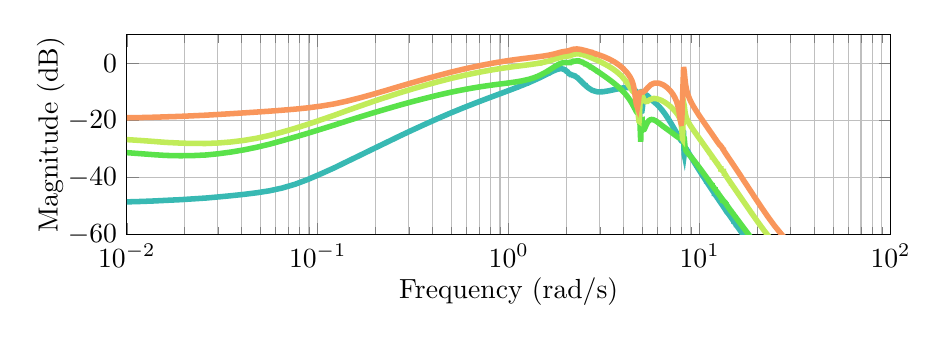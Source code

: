 % This file was created by matlab2tikz.
%
%The latest updates can be retrieved from
%  http://www.mathworks.com/matlabcentral/fileexchange/22022-matlab2tikz-matlab2tikz
%where you can also make suggestions and rate matlab2tikz.
%
%\definecolor{mycolor1}{rgb}{0.078,0.504,0.838}%blau
\definecolor{mycolor1}{rgb}{0.977,0.589,0.357}%
\definecolor{mycolor37}{rgb}{0.221,0.724,0.703}%
\definecolor{mycolor53}{rgb}{0.352,0.886,0.291}%
\definecolor{mycolor69}{rgb}{0.757,0.925,0.348}%
\definecolor{mycolor89}{rgb}{0.977,0.589,0.357}%
%
\begin{tikzpicture}

\begin{axis}[%
width=0.8\linewidth,
height=1.0in,
scale only axis,
xmode=log,
xmin=0.01,
xmax=100,
xmajorgrids,
xminorgrids,
ymajorgrids,
xminorticks=true,
xlabel={Frequency (rad/s)},
xlabel style = {yshift=1mm},
ymin=-60,
ymax=10,
ylabel={Magnitude (dB)},
ylabel style = {yshift=-2mm},
axis background/.style={fill=white}
]
\addplot [color=mycolor37,line width=2pt, solid]
  table[row sep=crcr]{%
0.01	-48.507\\
0.012	-48.352\\
0.014	-48.178\\
0.016	-47.979\\
0.019	-47.747\\
0.022	-47.475\\
0.026	-47.157\\
0.03	-46.789\\
0.035	-46.367\\
0.041	-45.882\\
0.048	-45.315\\
0.056	-44.614\\
0.065	-43.672\\
0.076	-42.347\\
0.089	-40.635\\
0.104	-38.679\\
0.122	-36.596\\
0.142	-34.443\\
0.166	-32.251\\
0.194	-30.043\\
0.227	-27.837\\
0.265	-25.649\\
0.31	-23.499\\
0.363	-21.403\\
0.424	-19.378\\
0.495	-17.433\\
0.579	-15.571\\
0.677	-13.787\\
0.791	-12.065\\
0.925	-10.376\\
1.036	-9.144\\
1.042	-9.081\\
1.098	-8.494\\
1.099	-8.488\\
1.099	-8.488\\
1.1	-8.48\\
1.1	-8.476\\
1.179	-7.679\\
1.182	-7.656\\
1.239	-7.091\\
1.24	-7.085\\
1.24	-7.085\\
1.241	-7.078\\
1.241	-7.074\\
1.317	-6.346\\
1.373	-5.808\\
1.373	-5.803\\
1.373	-5.803\\
1.374	-5.795\\
1.375	-5.792\\
1.446	-5.115\\
1.497	-4.627\\
1.497	-4.622\\
1.497	-4.622\\
1.498	-4.615\\
1.499	-4.612\\
1.565	-3.987\\
1.61	-3.567\\
1.611	-3.563\\
1.612	-3.557\\
1.612	-3.553\\
1.674	-3.009\\
1.713	-2.688\\
1.713	-2.686\\
1.714	-2.68\\
1.715	-2.677\\
1.772	-2.273\\
1.805	-2.091\\
1.805	-2.089\\
1.806	-2.086\\
1.806	-2.084\\
1.86	-1.909\\
1.886	-1.896\\
1.887	-1.896\\
1.887	-1.896\\
1.888	-1.897\\
1.938	-2.056\\
1.958	-2.202\\
1.958	-2.203\\
1.959	-2.208\\
1.959	-2.211\\
2.006	-2.732\\
2.021	-2.932\\
2.021	-2.933\\
2.022	-2.941\\
2.022	-2.947\\
2.076	-3.646\\
2.076	-3.646\\
2.076	-3.652\\
2.077	-3.656\\
2.132	-4.033\\
2.132	-4.033\\
2.132	-4.035\\
2.133	-4.037\\
2.2	-4.326\\
2.2	-4.326\\
2.2	-4.326\\
2.2	-4.328\\
2.201	-4.33\\
2.204	-4.348\\
2.284	-5.0\\
2.284	-5.0\\
2.284	-5.002\\
2.284	-5.004\\
2.284	-5.008\\
2.296	-5.132\\
2.387	-6.178\\
2.387	-6.178\\
2.387	-6.182\\
2.387	-6.182\\
2.387	-6.187\\
2.41	-6.463\\
2.463	-7.1\\
2.514	-7.675\\
2.514	-7.675\\
2.515	-7.678\\
2.515	-7.68\\
2.515	-7.682\\
2.596	-8.49\\
2.737	-9.474\\
2.906	-9.982\\
3.114	-9.962\\
3.311	-9.679\\
3.311	-9.679\\
3.311	-9.679\\
3.311	-9.679\\
3.312	-9.678\\
3.342	-9.626\\
3.352	-9.608\\
3.374	-9.569\\
3.504	-9.336\\
3.504	-9.335\\
3.604	-9.159\\
3.614	-9.143\\
3.628	-9.117\\
3.636	-9.105\\
3.751	-8.917\\
3.753	-8.912\\
3.837	-8.788\\
3.845	-8.777\\
3.867	-8.747\\
3.912	-8.69\\
3.969	-8.625\\
3.973	-8.62\\
4.041	-8.558\\
4.048	-8.552\\
4.07	-8.536\\
4.106	-8.515\\
4.134	-8.503\\
4.159	-8.497\\
4.165	-8.496\\
4.217	-8.499\\
4.223	-8.501\\
4.246	-8.51\\
4.323	-8.578\\
4.331	-8.59\\
4.368	-8.651\\
4.374	-8.661\\
4.397	-8.711\\
4.464	-8.903\\
4.474	-8.939\\
4.498	-9.029\\
4.502	-9.047\\
4.527	-9.154\\
4.585	-9.45\\
4.596	-9.515\\
4.607	-9.579\\
4.611	-9.602\\
4.637	-9.755\\
4.687	-10.056\\
4.7	-10.127\\
4.703	-10.145\\
4.73	-10.273\\
4.773	-10.397\\
4.778	-10.401\\
4.78	-10.403\\
4.843	-10.241\\
4.845	-10.228\\
4.898	-10.063\\
4.9	-10.077\\
4.943	-12.339\\
4.945	-12.568\\
4.981	-16.801\\
4.982	-16.798\\
5.019	-15.284\\
5.02	-15.191\\
5.066	-12.441\\
5.067	-12.413\\
5.123	-11.284\\
5.124	-11.28\\
5.193	-10.986\\
5.193	-10.986\\
5.234	-11.028\\
5.279	-11.16\\
5.279	-11.163\\
5.339	-11.423\\
5.384	-11.649\\
5.385	-11.657\\
5.386	-11.661\\
5.469	-12.103\\
5.514	-12.34\\
5.517	-12.353\\
5.533	-12.436\\
5.63	-12.902\\
5.676	-13.109\\
5.68	-13.126\\
5.689	-13.166\\
5.715	-13.28\\
5.83	-13.775\\
5.878	-13.983\\
5.884	-14.007\\
5.914	-14.141\\
5.943	-14.272\\
6.083	-14.929\\
6.133	-15.181\\
6.14	-15.219\\
6.197	-15.512\\
6.23	-15.688\\
6.245	-15.765\\
6.389	-16.573\\
6.402	-16.645\\
6.404	-16.661\\
6.406	-16.669\\
6.425	-16.785\\
6.493	-17.187\\
6.574	-17.68\\
6.726	-18.645\\
6.742	-18.75\\
6.743	-18.759\\
6.759	-18.859\\
6.815	-19.23\\
6.858	-19.516\\
7.017	-20.58\\
7.034	-20.694\\
7.035	-20.703\\
7.047	-20.785\\
7.094	-21.1\\
7.103	-21.163\\
7.267	-22.282\\
7.284	-22.4\\
7.286	-22.41\\
7.295	-22.475\\
7.311	-22.584\\
7.48	-23.731\\
7.488	-23.784\\
7.638	-24.786\\
7.763	-25.615\\
7.869	-26.29\\
7.957	-26.812\\
8.03	-27.148\\
8.091	-27.164\\
8.153	-26.173\\
8.16	-25.914\\
8.162	-25.848\\
8.167	-25.629\\
8.168	-25.597\\
8.216	-23.429\\
8.236	-24.124\\
8.237	-24.277\\
8.279	-30.447\\
8.298	-31.9\\
8.3	-31.934\\
8.342	-30.815\\
8.362	-30.231\\
8.363	-30.194\\
8.366	-30.147\\
8.419	-29.695\\
8.439	-29.702\\
8.441	-29.705\\
8.448	-29.72\\
8.513	-29.98\\
8.533	-30.085\\
8.535	-30.094\\
8.549	-30.168\\
8.629	-30.619\\
8.649	-30.738\\
8.651	-30.748\\
8.672	-30.871\\
8.77	-31.434\\
8.791	-31.553\\
8.793	-31.563\\
8.824	-31.737\\
8.837	-31.811\\
8.945	-32.412\\
8.967	-32.529\\
8.969	-32.538\\
9.011	-32.77\\
9.049	-32.976\\
9.162	-33.573\\
9.184	-33.688\\
9.186	-33.698\\
9.243	-33.997\\
9.259	-34.079\\
9.312	-34.354\\
9.431	-34.953\\
9.453	-35.066\\
9.455	-35.075\\
9.531	-35.453\\
9.571	-35.647\\
9.64	-35.985\\
9.767	-36.592\\
9.79	-36.702\\
9.792	-36.712\\
9.892	-37.18\\
9.962	-37.503\\
10.052	-37.916\\
10.19	-38.536\\
10.214	-38.645\\
10.216	-38.654\\
10.347	-39.229\\
10.456	-39.701\\
10.573	-40.2\\
10.727	-40.843\\
10.752	-40.949\\
10.755	-40.958\\
10.793	-41.119\\
10.877	-41.461\\
10.877	-41.462\\
10.877	-41.462\\
10.877	-41.462\\
10.878	-41.463\\
10.878	-41.464\\
10.879	-41.468\\
11.373	-43.422\\
11.446	-43.698\\
11.446	-43.699\\
11.446	-43.699\\
11.446	-43.699\\
11.446	-43.699\\
11.446	-43.7\\
11.447	-43.703\\
11.879	-45.306\\
11.94	-45.529\\
11.94	-45.53\\
11.94	-45.53\\
11.941	-45.53\\
11.941	-45.531\\
11.941	-45.533\\
12.315	-46.855\\
12.367	-47.034\\
12.367	-47.034\\
12.367	-47.035\\
12.367	-47.035\\
12.367	-47.035\\
12.368	-47.037\\
12.69	-48.132\\
12.732	-48.276\\
12.732	-48.276\\
12.733	-48.276\\
12.733	-48.277\\
12.733	-48.278\\
13.009	-49.19\\
13.044	-49.303\\
13.044	-49.303\\
13.044	-49.304\\
13.044	-49.304\\
13.044	-49.304\\
13.044	-49.305\\
13.281	-50.07\\
13.308	-50.159\\
13.308	-50.159\\
13.308	-50.159\\
13.308	-50.159\\
13.309	-50.16\\
13.309	-50.16\\
13.51	-50.812\\
13.532	-50.882\\
13.532	-50.882\\
13.532	-50.882\\
13.532	-50.882\\
13.532	-50.883\\
13.532	-50.883\\
13.704	-51.466\\
13.72	-51.522\\
13.72	-51.522\\
13.72	-51.523\\
13.72	-51.523\\
13.72	-51.523\\
13.72	-51.524\\
13.878	-52.045\\
13.878	-52.045\\
13.878	-52.045\\
13.878	-52.045\\
13.878	-52.045\\
13.879	-52.046\\
14.038	-52.398\\
14.038	-52.398\\
14.038	-52.398\\
14.038	-52.398\\
14.038	-52.398\\
14.039	-52.399\\
14.233	-52.929\\
14.234	-52.93\\
14.234	-52.93\\
14.234	-52.93\\
14.234	-52.93\\
14.234	-52.931\\
14.472	-53.614\\
14.472	-53.614\\
14.472	-53.614\\
14.473	-53.615\\
14.473	-53.615\\
14.473	-53.616\\
14.479	-53.634\\
14.765	-54.444\\
14.766	-54.445\\
14.766	-54.445\\
14.766	-54.446\\
14.766	-54.446\\
14.766	-54.447\\
14.781	-54.489\\
15.127	-55.443\\
15.127	-55.444\\
15.127	-55.444\\
15.127	-55.445\\
15.127	-55.445\\
15.128	-55.446\\
15.128	-55.446\\
15.154	-55.517\\
15.573	-56.643\\
15.574	-56.644\\
15.574	-56.644\\
15.574	-56.645\\
15.575	-56.646\\
15.575	-56.647\\
15.575	-56.647\\
15.614	-56.751\\
16.129	-58.084\\
16.13	-58.086\\
16.13	-58.086\\
16.131	-58.087\\
16.131	-58.088\\
16.131	-58.089\\
16.131	-58.089\\
16.188	-58.233\\
16.826	-59.815\\
16.827	-59.818\\
16.827	-59.818\\
16.827	-59.819\\
16.828	-59.82\\
16.828	-59.821\\
16.828	-59.821\\
16.907	-60.013\\
17.705	-61.897\\
17.706	-61.9\\
17.706	-61.901\\
17.707	-61.902\\
17.708	-61.903\\
17.708	-61.904\\
17.708	-61.904\\
17.816	-62.152\\
18.825	-64.402\\
18.827	-64.406\\
18.827	-64.407\\
18.828	-64.408\\
18.829	-64.41\\
18.829	-64.41\\
18.829	-64.41\\
18.975	-64.725\\
20.27	-67.42\\
20.272	-67.425\\
20.273	-67.426\\
20.273	-67.427\\
20.275	-67.43\\
20.275	-67.43\\
20.275	-67.43\\
20.471	-67.824\\
22.159	-71.059\\
22.162	-71.065\\
22.163	-71.067\\
22.163	-71.068\\
22.165	-71.071\\
22.165	-71.072\\
22.165	-71.072\\
22.432	-71.56\\
24.67	-75.442\\
24.674	-75.449\\
24.675	-75.451\\
24.676	-75.452\\
24.678	-75.456\\
24.678	-75.457\\
24.678	-75.457\\
25.043	-76.055\\
28.076	-80.684\\
28.082	-80.693\\
28.084	-80.696\\
28.085	-80.697\\
28.088	-80.702\\
28.088	-80.702\\
28.088	-80.702\\
28.596	-81.421\\
28.683	-81.543\\
33.529	-87.682\\
39.194	-93.47\\
45.816	-98.721\\
53.557	-103.3\\
62.605	-107.186\\
73.182	-110.507\\
85.547	-113.452\\
100	-116.188\\
};


\addplot [color=mycolor53,line width=2pt, solid]
  table[row sep=crcr]{%
0.01	-31.278\\
0.012	-31.674\\
0.014	-32.013\\
0.016	-32.256\\
0.019	-32.368\\
0.022	-32.32\\
0.026	-32.093\\
0.03	-31.68\\
0.035	-31.082\\
0.041	-30.31\\
0.048	-29.377\\
0.056	-28.303\\
0.065	-27.109\\
0.076	-25.821\\
0.089	-24.462\\
0.104	-23.059\\
0.122	-21.634\\
0.142	-20.207\\
0.166	-18.794\\
0.194	-17.407\\
0.227	-16.056\\
0.265	-14.749\\
0.31	-13.495\\
0.363	-12.304\\
0.424	-11.189\\
0.426	-11.149\\
0.484	-10.304\\
0.54	-9.635\\
0.594	-9.107\\
0.643	-8.688\\
0.689	-8.356\\
0.731	-8.089\\
0.768	-7.874\\
0.802	-7.698\\
0.832	-7.554\\
0.863	-7.413\\
0.901	-7.253\\
0.948	-7.069\\
1.005	-6.85\\
1.077	-6.574\\
1.167	-6.188\\
1.282	-5.567\\
1.29	-5.512\\
1.339	-5.182\\
1.339	-5.178\\
1.339	-5.178\\
1.341	-5.166\\
1.41	-4.613\\
1.422	-4.514\\
1.466	-4.108\\
1.466	-4.105\\
1.466	-4.104\\
1.468	-4.089\\
1.544	-3.321\\
1.583	-2.897\\
1.584	-2.893\\
1.584	-2.892\\
1.585	-2.877\\
1.656	-2.091\\
1.69	-1.715\\
1.69	-1.712\\
1.69	-1.711\\
1.691	-1.697\\
1.757	-0.999\\
1.786	-0.721\\
1.786	-0.719\\
1.786	-0.719\\
1.787	-0.708\\
1.849	-0.191\\
1.871	-0.039\\
1.872	-0.038\\
1.872	-0.038\\
1.873	-0.031\\
1.93	0.227\\
1.947	0.265\\
1.947	0.265\\
1.947	0.265\\
1.948	0.267\\
2.002	0.274\\
2.014	0.261\\
2.014	0.261\\
2.014	0.261\\
2.014	0.26\\
2.072	0.239\\
2.072	0.239\\
2.072	0.239\\
2.072	0.24\\
2.131	0.435\\
2.131	0.435\\
2.131	0.436\\
2.132	0.438\\
2.204	0.753\\
2.204	0.754\\
2.204	0.754\\
2.205	0.755\\
2.209	0.769\\
2.293	0.83\\
2.293	0.829\\
2.293	0.829\\
2.294	0.829\\
2.307	0.809\\
2.403	0.484\\
2.403	0.483\\
2.403	0.483\\
2.403	0.482\\
2.426	0.371\\
2.539	-0.282\\
2.539	-0.282\\
2.539	-0.284\\
2.54	-0.286\\
2.575	-0.513\\
2.71	-1.416\\
2.71	-1.418\\
2.71	-1.421\\
2.711	-1.424\\
2.762	-1.772\\
2.926	-2.881\\
2.927	-2.886\\
2.927	-2.889\\
2.928	-2.893\\
2.999	-3.369\\
3.012	-3.452\\
3.057	-3.749\\
3.284	-5.211\\
3.485	-6.501\\
3.662	-7.661\\
3.816	-8.719\\
3.949	-9.694\\
4.064	-10.596\\
4.161	-11.432\\
4.244	-12.202\\
4.315	-12.905\\
4.374	-13.538\\
4.434	-14.218\\
4.508	-15.087\\
4.545	-15.534\\
4.545	-15.534\\
4.545	-15.538\\
4.598	-16.163\\
4.601	-16.197\\
4.627	-16.494\\
4.635	-16.585\\
4.635	-16.585\\
4.636	-16.589\\
4.687	-17.091\\
4.706	-17.249\\
4.712	-17.288\\
4.712	-17.288\\
4.712	-17.29\\
4.76	-17.594\\
4.773	-17.671\\
4.776	-17.686\\
4.776	-17.686\\
4.776	-17.688\\
4.821	-18.194\\
4.829	-18.384\\
4.829	-18.388\\
4.829	-18.388\\
4.829	-18.399\\
4.872	-21.512\\
4.874	-21.729\\
4.874	-21.729\\
4.874	-21.792\\
4.911	-27.476\\
4.911	-27.476\\
4.911	-27.455\\
4.948	-20.758\\
4.949	-20.714\\
4.954	-20.27\\
4.958	-19.973\\
4.994	-19.906\\
4.994	-19.918\\
5.001	-20.138\\
5.011	-20.478\\
5.05	-22.047\\
5.05	-22.062\\
5.06	-22.39\\
5.075	-22.818\\
5.118	-23.167\\
5.119	-23.165\\
5.131	-23.076\\
5.154	-22.83\\
5.203	-22.167\\
5.203	-22.161\\
5.219	-21.939\\
5.251	-21.542\\
5.306	-20.936\\
5.307	-20.932\\
5.328	-20.738\\
5.37	-20.409\\
5.435	-20.041\\
5.435	-20.039\\
5.51	-19.784\\
5.519	-19.766\\
5.594	-19.672\\
5.595	-19.672\\
5.671	-19.691\\
5.703	-19.727\\
5.867	-20.085\\
5.935	-20.293\\
6.109	-20.899\\
6.227	-21.331\\
6.409	-21.972\\
6.437	-22.067\\
6.552	-22.446\\
6.576	-22.524\\
6.586	-22.558\\
6.631	-22.699\\
6.674	-22.833\\
6.686	-22.87\\
6.686	-22.87\\
6.686	-22.871\\
6.864	-23.417\\
6.885	-23.478\\
6.893	-23.505\\
6.975	-23.754\\
6.975	-23.754\\
6.975	-23.754\\
7.134	-24.237\\
7.151	-24.288\\
7.158	-24.31\\
7.224	-24.512\\
7.224	-24.512\\
7.224	-24.513\\
7.365	-24.944\\
7.378	-24.983\\
7.384	-25.001\\
7.436	-25.156\\
7.436	-25.156\\
7.436	-25.157\\
7.562	-25.52\\
7.572	-25.547\\
7.577	-25.56\\
7.616	-25.665\\
7.616	-25.665\\
7.616	-25.665\\
7.729	-25.931\\
7.736	-25.946\\
7.74	-25.953\\
7.768	-26.006\\
7.768	-26.006\\
7.768	-26.006\\
7.869	-26.124\\
7.874	-26.126\\
7.877	-26.127\\
7.896	-26.129\\
7.896	-26.129\\
7.896	-26.129\\
7.987	-26.001\\
7.991	-25.991\\
7.992	-25.986\\
8.003	-25.949\\
8.003	-25.949\\
8.003	-25.948\\
8.087	-25.412\\
8.088	-25.398\\
8.089	-25.39\\
8.092	-25.358\\
8.092	-25.358\\
8.092	-25.356\\
8.167	-24.753\\
8.167	-24.753\\
8.167	-24.753\\
8.229	-27.009\\
8.229	-27.009\\
8.23	-27.008\\
8.292	-25.63\\
8.292	-25.63\\
8.292	-25.636\\
8.305	-26.172\\
8.306	-26.206\\
8.308	-26.316\\
8.369	-28.719\\
8.369	-28.719\\
8.369	-28.724\\
8.388	-29.233\\
8.389	-29.266\\
8.393	-29.356\\
8.462	-30.378\\
8.462	-30.378\\
8.463	-30.38\\
8.489	-30.607\\
8.492	-30.623\\
8.498	-30.665\\
8.577	-31.099\\
8.577	-31.099\\
8.577	-31.099\\
8.614	-31.254\\
8.617	-31.267\\
8.625	-31.3\\
8.718	-31.654\\
8.718	-31.654\\
8.719	-31.655\\
8.767	-31.833\\
8.771	-31.849\\
8.782	-31.89\\
8.892	-32.3\\
8.892	-32.3\\
8.892	-32.301\\
8.955	-32.539\\
8.961	-32.561\\
8.976	-32.616\\
9.107	-33.125\\
9.107	-33.125\\
9.108	-33.125\\
9.189	-33.443\\
9.196	-33.473\\
9.215	-33.548\\
9.375	-34.178\\
9.375	-34.178\\
9.375	-34.178\\
9.479	-34.593\\
9.489	-34.633\\
9.514	-34.731\\
9.709	-35.506\\
9.709	-35.506\\
9.709	-35.507\\
9.72	-35.549\\
9.843	-36.037\\
9.856	-36.089\\
9.888	-36.214\\
10.13	-37.162\\
10.13	-37.162\\
10.13	-37.163\\
10.159	-37.277\\
10.302	-37.829\\
10.319	-37.895\\
10.36	-38.053\\
10.663	-39.205\\
10.663	-39.205\\
10.663	-39.206\\
10.716	-39.402\\
10.885	-40.031\\
10.907	-40.113\\
11.037	-40.588\\
11.092	-40.789\\
11.094	-40.794\\
11.094	-40.796\\
11.095	-40.799\\
11.098	-40.808\\
11.098	-40.809\\
11.553	-42.424\\
11.6	-42.588\\
11.601	-42.592\\
11.602	-42.593\\
11.602	-42.596\\
11.604	-42.603\\
11.604	-42.603\\
12.0	-43.948\\
12.039	-44.081\\
12.04	-44.083\\
12.041	-44.084\\
12.041	-44.086\\
12.043	-44.091\\
12.043	-44.091\\
12.384	-45.21\\
12.417	-45.316\\
12.417	-45.317\\
12.418	-45.318\\
12.418	-45.319\\
12.419	-45.323\\
12.419	-45.323\\
12.713	-46.255\\
12.74	-46.338\\
12.74	-46.339\\
12.74	-46.339\\
12.74	-46.34\\
12.741	-46.342\\
12.741	-46.342\\
12.993	-47.117\\
13.014	-47.181\\
13.014	-47.182\\
13.014	-47.182\\
13.014	-47.182\\
13.015	-47.183\\
13.015	-47.183\\
13.23	-47.822\\
13.246	-47.868\\
13.246	-47.868\\
13.246	-47.868\\
13.246	-47.869\\
13.246	-47.869\\
13.247	-47.869\\
13.431	-48.364\\
13.442	-48.391\\
13.442	-48.391\\
13.442	-48.391\\
13.442	-48.392\\
13.442	-48.392\\
13.443	-48.393\\
13.607	-48.756\\
13.607	-48.757\\
13.607	-48.757\\
13.607	-48.758\\
13.607	-48.758\\
13.608	-48.76\\
13.773	-49.295\\
13.774	-49.296\\
13.774	-49.298\\
13.774	-49.299\\
13.774	-49.299\\
13.775	-49.302\\
13.977	-49.942\\
13.977	-49.943\\
13.978	-49.945\\
13.978	-49.946\\
13.978	-49.947\\
13.979	-49.95\\
14.226	-50.661\\
14.226	-50.662\\
14.227	-50.665\\
14.228	-50.667\\
14.228	-50.667\\
14.229	-50.671\\
14.234	-50.686\\
14.531	-51.504\\
14.531	-51.505\\
14.533	-51.509\\
14.534	-51.511\\
14.534	-51.512\\
14.536	-51.516\\
14.548	-51.549\\
14.908	-52.508\\
14.908	-52.508\\
14.91	-52.514\\
14.911	-52.516\\
14.911	-52.517\\
14.913	-52.522\\
14.934	-52.577\\
15.374	-53.708\\
15.374	-53.709\\
15.377	-53.716\\
15.378	-53.719\\
15.379	-53.721\\
15.381	-53.727\\
15.412	-53.806\\
15.954	-55.148\\
15.955	-55.15\\
15.958	-55.158\\
15.96	-55.162\\
15.961	-55.164\\
15.964	-55.171\\
16.009	-55.28\\
16.683	-56.878\\
16.683	-56.879\\
16.688	-56.889\\
16.69	-56.894\\
16.691	-56.896\\
16.694	-56.905\\
16.757	-57.049\\
17.604	-58.958\\
17.604	-58.96\\
17.61	-58.973\\
17.613	-58.978\\
17.614	-58.981\\
17.619	-58.992\\
17.704	-59.178\\
18.78	-61.467\\
18.781	-61.469\\
18.789	-61.484\\
18.792	-61.491\\
18.793	-61.495\\
18.799	-61.507\\
18.914	-61.744\\
20.301	-64.491\\
20.302	-64.494\\
20.312	-64.513\\
20.316	-64.52\\
20.319	-64.525\\
20.326	-64.539\\
20.482	-64.835\\
22.296	-68.113\\
22.298	-68.116\\
22.311	-68.139\\
22.317	-68.148\\
22.32	-68.154\\
22.33	-68.17\\
22.541	-68.531\\
24.961	-72.348\\
24.963	-72.351\\
24.981	-72.377\\
24.988	-72.387\\
24.992	-72.394\\
25.005	-72.413\\
25.295	-72.831\\
28.594	-77.022\\
28.597	-77.025\\
28.621	-77.052\\
28.631	-77.063\\
28.637	-77.07\\
28.655	-77.09\\
29.06	-77.534\\
33.529	-81.561\\
39.194	-84.93\\
45.816	-87.47\\
53.557	-89.543\\
62.605	-91.443\\
73.182	-93.347\\
85.547	-95.333\\
100	-97.43\\
};



\addplot [color=mycolor69,line width=2pt, solid]
  table[row sep=crcr]{%
0.01	-26.714\\
0.012	-27.05\\
0.014	-27.384\\
0.016	-27.688\\
0.019	-27.928\\
0.022	-28.067\\
0.026	-28.07\\
0.03	-27.905\\
0.035	-27.55\\
0.041	-26.99\\
0.048	-26.222\\
0.056	-25.251\\
0.065	-24.093\\
0.076	-22.773\\
0.089	-21.325\\
0.104	-19.787\\
0.122	-18.197\\
0.142	-16.589\\
0.166	-14.994\\
0.194	-13.432\\
0.227	-11.919\\
0.265	-10.464\\
0.31	-9.074\\
0.363	-7.754\\
0.424	-6.51\\
0.495	-5.351\\
0.51	-5.145\\
0.587	-4.195\\
0.665	-3.432\\
0.741	-2.82\\
0.815	-2.33\\
0.886	-1.935\\
0.953	-1.615\\
1.016	-1.353\\
1.075	-1.135\\
1.137	-0.925\\
1.213	-0.689\\
1.305	-0.412\\
1.412	-0.073\\
1.419	-0.052\\
1.454	0.074\\
1.455	0.075\\
1.455	0.075\\
1.455	0.076\\
1.456	0.078\\
1.534	0.388\\
1.572	0.555\\
1.572	0.557\\
1.572	0.557\\
1.572	0.557\\
1.573	0.56\\
1.646	0.926\\
1.679	1.105\\
1.679	1.106\\
1.679	1.106\\
1.679	1.107\\
1.68	1.109\\
1.748	1.504\\
1.775	1.663\\
1.775	1.664\\
1.775	1.664\\
1.776	1.665\\
1.776	1.667\\
1.839	2.016\\
1.861	2.122\\
1.861	2.123\\
1.861	2.123\\
1.862	2.123\\
1.862	2.124\\
1.921	2.343\\
1.937	2.384\\
1.937	2.384\\
1.937	2.384\\
1.938	2.385\\
1.938	2.385\\
1.993	2.461\\
2.004	2.471\\
2.004	2.471\\
2.004	2.471\\
2.005	2.471\\
2.005	2.471\\
2.063	2.568\\
2.063	2.568\\
2.063	2.568\\
2.063	2.568\\
2.063	2.569\\
2.123	2.826\\
2.123	2.826\\
2.123	2.826\\
2.123	2.826\\
2.123	2.826\\
2.196	3.168\\
2.196	3.169\\
2.196	3.169\\
2.196	3.169\\
2.196	3.169\\
2.201	3.185\\
2.286	3.327\\
2.286	3.327\\
2.286	3.327\\
2.286	3.327\\
2.286	3.327\\
2.298	3.325\\
2.396	3.169\\
2.397	3.168\\
2.397	3.168\\
2.397	3.168\\
2.397	3.167\\
2.419	3.107\\
2.533	2.698\\
2.534	2.695\\
2.534	2.695\\
2.534	2.695\\
2.535	2.694\\
2.568	2.558\\
2.706	1.956\\
2.707	1.951\\
2.707	1.951\\
2.707	1.951\\
2.707	1.949\\
2.755	1.73\\
2.924	0.957\\
2.925	0.951\\
2.925	0.951\\
2.925	0.951\\
2.926	0.948\\
3.082	0.219\\
3.299	-0.834\\
3.498	-1.887\\
3.68	-2.966\\
3.845	-4.086\\
3.911	-4.583\\
3.911	-4.583\\
3.913	-4.596\\
4.08	-6.016\\
4.08	-6.016\\
4.082	-6.033\\
4.226	-7.437\\
4.226	-7.437\\
4.228	-7.457\\
4.35	-8.734\\
4.35	-8.734\\
4.352	-8.754\\
4.455	-9.73\\
4.455	-9.73\\
4.457	-9.746\\
4.544	-10.31\\
4.544	-10.31\\
4.546	-10.32\\
4.619	-10.68\\
4.619	-10.68\\
4.621	-10.693\\
4.681	-11.368\\
4.681	-11.368\\
4.683	-11.409\\
4.734	-13.232\\
4.734	-13.232\\
4.736	-13.366\\
4.777	-18.273\\
4.777	-18.273\\
4.78	-18.664\\
4.814	-20.297\\
4.814	-20.297\\
4.816	-20.305\\
4.851	-16.476\\
4.851	-16.476\\
4.853	-16.022\\
4.895	-11.517\\
4.895	-11.517\\
4.898	-11.422\\
4.95	-10.754\\
4.95	-10.754\\
4.952	-10.765\\
5.017	-11.505\\
5.017	-11.505\\
5.02	-11.537\\
5.1	-12.6\\
5.1	-12.6\\
5.102	-12.627\\
5.202	-13.392\\
5.202	-13.392\\
5.204	-13.4\\
5.328	-13.34\\
5.328	-13.34\\
5.33	-13.332\\
5.484	-12.77\\
5.484	-12.77\\
5.486	-12.762\\
5.679	-12.352\\
5.679	-12.352\\
5.682	-12.349\\
5.773	-12.3\\
5.991	-12.433\\
6.257	-12.885\\
6.438	-13.303\\
6.493	-13.444\\
6.527	-13.534\\
6.54	-13.57\\
6.607	-13.756\\
6.607	-13.756\\
6.609	-13.761\\
6.773	-14.255\\
6.815	-14.388\\
6.843	-14.481\\
6.855	-14.518\\
6.893	-14.648\\
6.893	-14.648\\
6.895	-14.654\\
7.066	-15.259\\
7.093	-15.362\\
7.117	-15.451\\
7.126	-15.486\\
7.139	-15.537\\
7.139	-15.537\\
7.141	-15.543\\
7.332	-16.317\\
7.349	-16.388\\
7.349	-16.388\\
7.351	-16.396\\
7.527	-17.196\\
7.527	-17.196\\
7.528	-17.205\\
7.677	-17.975\\
7.677	-17.975\\
7.679	-17.986\\
7.803	-18.776\\
7.803	-18.776\\
7.805	-18.79\\
7.909	-19.724\\
7.909	-19.724\\
7.911	-19.746\\
7.997	-21.148\\
7.997	-21.148\\
7.999	-21.194\\
8.071	-23.799\\
8.071	-23.799\\
8.073	-23.902\\
8.133	-26.532\\
8.133	-26.532\\
8.135	-26.542\\
8.195	-19.583\\
8.195	-19.582\\
8.197	-19.221\\
8.238	-13.698\\
8.238	-13.688\\
8.308	-14.802\\
8.309	-14.835\\
8.311	-14.922\\
8.394	-17.308\\
8.396	-17.342\\
8.4	-17.425\\
8.499	-18.833\\
8.502	-18.862\\
8.508	-18.934\\
8.627	-19.948\\
8.631	-19.976\\
8.641	-20.047\\
8.786	-20.948\\
8.791	-20.979\\
8.805	-21.057\\
8.981	-21.978\\
8.988	-22.014\\
9.007	-22.107\\
9.222	-23.125\\
9.232	-23.17\\
9.257	-23.283\\
9.265	-23.319\\
9.265	-23.319\\
9.267	-23.329\\
9.523	-24.46\\
9.536	-24.515\\
9.569	-24.655\\
9.595	-24.769\\
9.595	-24.769\\
9.597	-24.779\\
9.9	-26.047\\
9.917	-26.117\\
9.959	-26.291\\
10.011	-26.5\\
10.011	-26.5\\
10.013	-26.51\\
10.376	-27.959\\
10.398	-28.045\\
10.453	-28.262\\
10.538	-28.591\\
10.538	-28.591\\
10.541	-28.601\\
10.673	-29.111\\
10.688	-29.166\\
10.688	-29.166\\
10.691	-29.178\\
10.692	-29.183\\
10.692	-29.183\\
10.701	-29.217\\
10.701	-29.219\\
11.194	-31.06\\
11.209	-31.114\\
11.209	-31.114\\
11.211	-31.123\\
11.212	-31.127\\
11.213	-31.127\\
11.219	-31.152\\
11.22	-31.155\\
11.646	-32.687\\
11.662	-32.741\\
11.662	-32.741\\
11.664	-32.747\\
11.664	-32.75\\
11.665	-32.75\\
11.67	-32.769\\
11.67	-32.771\\
12.037	-34.045\\
12.053	-34.1\\
12.053	-34.1\\
12.054	-34.103\\
12.054	-34.105\\
12.054	-34.105\\
12.058	-34.118\\
12.058	-34.12\\
12.371	-35.178\\
12.387	-35.233\\
12.387	-35.233\\
12.388	-35.234\\
12.388	-35.236\\
12.388	-35.236\\
12.39	-35.243\\
12.391	-35.245\\
12.656	-36.121\\
12.672	-36.175\\
12.673	-36.176\\
12.673	-36.176\\
12.673	-36.176\\
12.673	-36.176\\
12.674	-36.179\\
12.674	-36.181\\
12.898	-36.895\\
12.914	-36.945\\
12.914	-36.945\\
12.914	-36.946\\
12.915	-36.946\\
12.915	-36.947\\
12.915	-36.947\\
12.915	-36.947\\
13.103	-37.478\\
13.118	-37.513\\
13.119	-37.515\\
13.119	-37.516\\
13.119	-37.516\\
13.119	-37.516\\
13.12	-37.518\\
13.12	-37.518\\
13.276	-37.819\\
13.29	-37.849\\
13.29	-37.85\\
13.291	-37.853\\
13.292	-37.853\\
13.292	-37.854\\
13.293	-37.857\\
13.293	-37.857\\
13.451	-38.377\\
13.463	-38.425\\
13.464	-38.428\\
13.466	-38.436\\
13.466	-38.437\\
13.467	-38.437\\
13.468	-38.444\\
13.468	-38.444\\
13.664	-39.15\\
13.676	-39.188\\
13.676	-39.191\\
13.679	-39.201\\
13.68	-39.202\\
13.68	-39.202\\
13.682	-39.21\\
13.682	-39.21\\
13.926	-39.996\\
13.935	-40.026\\
13.936	-40.028\\
13.94	-40.042\\
13.941	-40.043\\
13.941	-40.043\\
13.944	-40.053\\
13.944	-40.053\\
14.246	-40.973\\
14.254	-40.996\\
14.255	-40.998\\
14.261	-41.016\\
14.261	-41.017\\
14.261	-41.018\\
14.265	-41.029\\
14.265	-41.029\\
14.642	-42.133\\
14.647	-42.147\\
14.648	-42.149\\
14.656	-42.172\\
14.656	-42.174\\
14.657	-42.175\\
14.661	-42.188\\
14.661	-42.188\\
15.133	-43.523\\
15.134	-43.527\\
15.135	-43.529\\
15.145	-43.558\\
15.146	-43.56\\
15.147	-43.561\\
15.152	-43.577\\
15.152	-43.577\\
15.742	-45.185\\
15.742	-45.186\\
15.744	-45.192\\
15.756	-45.223\\
15.757	-45.225\\
15.757	-45.227\\
15.765	-45.246\\
15.765	-45.246\\
16.504	-47.179\\
16.505	-47.18\\
16.513	-47.2\\
16.523	-47.225\\
16.524	-47.228\\
16.525	-47.231\\
16.534	-47.254\\
16.534	-47.254\\
17.471	-49.575\\
17.472	-49.577\\
17.486	-49.612\\
17.494	-49.632\\
17.496	-49.635\\
17.497	-49.639\\
17.509	-49.666\\
17.509	-49.666\\
18.709	-52.442\\
18.71	-52.444\\
18.734	-52.497\\
18.739	-52.51\\
18.741	-52.513\\
18.743	-52.518\\
18.757	-52.55\\
18.757	-52.55\\
18.771	-52.581\\
18.771	-52.581\\
20.228	-55.655\\
20.228	-55.655\\
21.797	-58.618\\
21.797	-58.618\\
23.689	-61.701\\
23.689	-61.701\\
25.99	-64.761\\
25.99	-64.761\\
28.816	-67.625\\
28.816	-67.625\\
32.326	-70.187\\
32.326	-70.187\\
36.74	-72.483\\
36.74	-72.483\\
42.37	-74.676\\
42.37	-74.676\\
45.816	-75.812\\
53.557	-78.06\\
62.605	-80.357\\
73.182	-82.728\\
85.547	-85.175\\
100	-87.684\\
};





\addplot [color=mycolor89,line width=2pt,solid]
  table[row sep=crcr]{%
0.01	-19.069\\
0.012	-18.983\\
0.014	-18.875\\
0.016	-18.742\\
0.019	-18.58\\
0.022	-18.388\\
0.026	-18.165\\
0.03	-17.916\\
0.035	-17.646\\
0.041	-17.361\\
0.048	-17.066\\
0.056	-16.758\\
0.065	-16.428\\
0.076	-16.049\\
0.089	-15.585\\
0.104	-14.988\\
0.122	-14.215\\
0.142	-13.25\\
0.166	-12.114\\
0.194	-10.858\\
0.227	-9.535\\
0.265	-8.192\\
0.31	-6.862\\
0.363	-5.569\\
0.424	-4.329\\
0.495	-3.156\\
0.579	-2.065\\
0.63	-1.516\\
0.724	-0.668\\
0.818	0.003\\
0.91	0.535\\
0.999	0.957\\
1.084	1.295\\
1.165	1.568\\
1.24	1.794\\
1.31	1.986\\
1.384	2.178\\
1.474	2.411\\
1.53	2.567\\
1.565	2.668\\
1.565	2.668\\
1.565	2.668\\
1.565	2.669\\
1.565	2.669\\
1.641	2.916\\
1.671	3.024\\
1.671	3.024\\
1.671	3.024\\
1.671	3.025\\
1.671	3.025\\
1.741	3.307\\
1.766	3.414\\
1.766	3.415\\
1.766	3.415\\
1.766	3.415\\
1.766	3.415\\
1.831	3.704\\
1.851	3.789\\
1.851	3.789\\
1.851	3.789\\
1.851	3.789\\
1.851	3.789\\
1.911	4.016\\
1.926	4.061\\
1.926	4.061\\
1.926	4.061\\
1.926	4.061\\
1.926	4.061\\
1.982	4.189\\
1.992	4.209\\
1.992	4.209\\
1.992	4.209\\
1.992	4.209\\
1.992	4.209\\
2.05	4.354\\
2.05	4.354\\
2.05	4.354\\
2.05	4.354\\
2.05	4.354\\
2.109	4.612\\
2.109	4.612\\
2.109	4.612\\
2.11	4.612\\
2.11	4.612\\
2.182	4.91\\
2.182	4.91\\
2.182	4.91\\
2.182	4.911\\
2.182	4.911\\
2.187	4.924\\
2.27	5.018\\
2.27	5.018\\
2.27	5.018\\
2.271	5.018\\
2.271	5.018\\
2.282	5.013\\
2.379	4.852\\
2.379	4.852\\
2.38	4.851\\
2.38	4.851\\
2.38	4.851\\
2.4	4.8\\
2.515	4.459\\
2.515	4.459\\
2.515	4.458\\
2.515	4.458\\
2.516	4.457\\
2.547	4.357\\
2.685	3.9\\
2.685	3.9\\
2.686	3.899\\
2.686	3.899\\
2.686	3.898\\
2.731	3.749\\
2.901	3.18\\
2.901	3.18\\
2.901	3.178\\
2.901	3.178\\
2.902	3.177\\
2.916	3.129\\
3.152	2.294\\
3.152	2.294\\
3.156	2.282\\
3.381	1.387\\
3.591	0.422\\
3.616	0.294\\
3.616	0.294\\
3.633	0.21\\
3.807	-0.754\\
3.807	-0.754\\
3.972	-1.813\\
3.972	-1.813\\
4.113	-2.867\\
4.113	-2.867\\
4.234	-3.915\\
4.234	-3.915\\
4.337	-4.986\\
4.337	-4.986\\
4.423	-6.169\\
4.423	-6.169\\
4.496	-7.638\\
4.496	-7.638\\
4.557	-9.62\\
4.557	-9.62\\
4.608	-12.095\\
4.608	-12.095\\
4.65	-13.992\\
4.65	-13.992\\
4.686	-14.886\\
4.686	-14.886\\
4.722	-15.464\\
4.722	-15.464\\
4.765	-13.961\\
4.765	-13.961\\
4.819	-11.168\\
4.819	-11.168\\
4.884	-10.182\\
4.884	-10.182\\
4.964	-10.125\\
4.964	-10.125\\
5.063	-10.055\\
5.063	-10.055\\
5.186	-9.534\\
5.186	-9.534\\
5.338	-8.581\\
5.338	-8.581\\
5.528	-7.589\\
5.528	-7.589\\
5.532	-7.575\\
5.547	-7.517\\
5.547	-7.517\\
5.547	-7.517\\
5.768	-6.981\\
5.768	-6.981\\
5.793	-6.953\\
5.818	-6.929\\
5.818	-6.929\\
5.818	-6.929\\
6.054	-6.925\\
6.072	-6.939\\
6.072	-6.939\\
6.114	-6.977\\
6.157	-7.025\\
6.157	-7.025\\
6.157	-7.025\\
6.178	-7.053\\
6.178	-7.053\\
6.181	-7.056\\
6.401	-7.459\\
6.409	-7.477\\
6.423	-7.509\\
6.504	-7.715\\
6.504	-7.715\\
6.506	-7.723\\
6.735	-8.442\\
6.745	-8.476\\
6.756	-8.517\\
6.785	-8.627\\
6.785	-8.627\\
6.788	-8.639\\
7.027	-9.662\\
7.027	-9.662\\
7.03	-9.677\\
7.234	-10.769\\
7.234	-10.769\\
7.237	-10.788\\
7.409	-11.953\\
7.409	-11.953\\
7.412	-11.979\\
7.556	-13.26\\
7.556	-13.26\\
7.56	-13.295\\
7.681	-14.774\\
7.681	-14.774\\
7.684	-14.823\\
7.785	-16.585\\
7.785	-16.585\\
7.788	-16.657\\
7.872	-18.616\\
7.872	-18.616\\
7.875	-18.704\\
7.945	-20.312\\
7.945	-20.312\\
7.948	-20.38\\
8.005	-21.059\\
8.005	-21.059\\
8.009	-21.056\\
8.066	-19.407\\
8.066	-19.407\\
8.07	-19.16\\
8.141	-11.91\\
8.141	-11.91\\
8.144	-11.482\\
8.165	-9.042\\
8.165	-9.015\\
8.241	-1.289\\
8.317	-3.202\\
8.32	-3.331\\
8.336	-4.061\\
8.41	-6.631\\
8.414	-6.732\\
8.441	-7.407\\
8.524	-8.991\\
8.529	-9.068\\
8.569	-9.656\\
8.664	-10.774\\
8.67	-10.841\\
8.727	-11.393\\
8.836	-12.303\\
8.844	-12.366\\
8.921	-12.926\\
9.048	-13.755\\
9.059	-13.819\\
9.161	-14.425\\
9.311	-15.249\\
9.325	-15.319\\
9.459	-16.005\\
9.64	-16.877\\
9.657	-16.956\\
9.831	-17.757\\
10.052	-18.723\\
10.073	-18.815\\
10.3	-19.77\\
10.573	-20.875\\
10.601	-20.985\\
10.693	-21.35\\
10.693	-21.35\\
10.702	-21.384\\
10.704	-21.393\\
10.705	-21.395\\
10.721	-21.46\\
10.728	-21.487\\
10.743	-21.543\\
11.164	-23.152\\
11.164	-23.152\\
11.171	-23.176\\
11.172	-23.183\\
11.173	-23.184\\
11.186	-23.232\\
11.191	-23.252\\
11.199	-23.283\\
11.572	-24.65\\
11.572	-24.65\\
11.576	-24.666\\
11.578	-24.671\\
11.578	-24.672\\
11.587	-24.705\\
11.591	-24.718\\
11.594	-24.73\\
11.923	-25.902\\
11.923	-25.902\\
11.926	-25.91\\
11.927	-25.914\\
11.927	-25.915\\
11.933	-25.936\\
11.933	-25.937\\
12.223	-26.947\\
12.47	-27.786\\
12.679	-28.437\\
12.855	-28.798\\
13.034	-29.296\\
13.053	-29.366\\
13.057	-29.379\\
13.063	-29.401\\
13.063	-29.402\\
13.063	-29.403\\
13.067	-29.419\\
13.067	-29.419\\
13.253	-30.104\\
13.276	-30.184\\
13.28	-30.2\\
13.288	-30.229\\
13.289	-30.23\\
13.289	-30.232\\
13.295	-30.252\\
13.295	-30.252\\
13.52	-31.014\\
13.547	-31.103\\
13.553	-31.122\\
13.565	-31.159\\
13.565	-31.161\\
13.566	-31.163\\
13.574	-31.188\\
13.574	-31.188\\
13.849	-32.065\\
13.881	-32.167\\
13.889	-32.192\\
13.904	-32.239\\
13.905	-32.24\\
13.906	-32.244\\
13.916	-32.275\\
13.916	-32.275\\
14.254	-33.313\\
14.293	-33.432\\
14.303	-33.462\\
14.323	-33.522\\
14.324	-33.524\\
14.325	-33.529\\
14.338	-33.566\\
14.338	-33.566\\
14.756	-34.809\\
14.804	-34.949\\
14.817	-34.986\\
14.843	-35.061\\
14.843	-35.063\\
14.846	-35.07\\
14.862	-35.117\\
14.862	-35.117\\
15.383	-36.613\\
15.442	-36.779\\
15.458	-36.824\\
15.492	-36.918\\
15.493	-36.921\\
15.496	-36.929\\
15.516	-36.986\\
15.516	-36.986\\
16.172	-38.795\\
16.245	-38.992\\
16.266	-39.048\\
16.309	-39.163\\
16.31	-39.167\\
16.314	-39.178\\
16.34	-39.247\\
16.34	-39.247\\
17.174	-41.438\\
17.265	-41.671\\
17.291	-41.739\\
17.347	-41.88\\
17.349	-41.885\\
17.354	-41.899\\
17.387	-41.983\\
17.387	-41.983\\
18.46	-44.632\\
18.575	-44.908\\
18.609	-44.989\\
18.681	-45.16\\
18.684	-45.166\\
18.691	-45.183\\
18.734	-45.285\\
18.734	-45.285\\
19.494	-47.042\\
19.494	-47.042\\
21.024	-50.342\\
21.024	-50.342\\
22.675	-53.536\\
22.675	-53.536\\
24.663	-56.87\\
24.663	-56.87\\
27.081	-60.191\\
27.081	-60.191\\
30.05	-63.306\\
30.05	-63.306\\
33.736	-66.08\\
33.737	-66.08\\
38.372	-68.525\\
38.372	-68.525\\
44.28	-70.807\\
44.28	-70.807\\
45.816	-71.316\\
53.557	-73.593\\
62.605	-75.878\\
73.182	-78.226\\
85.547	-80.647\\
100	-83.134\\
};
\end{axis}
\end{tikzpicture}%
